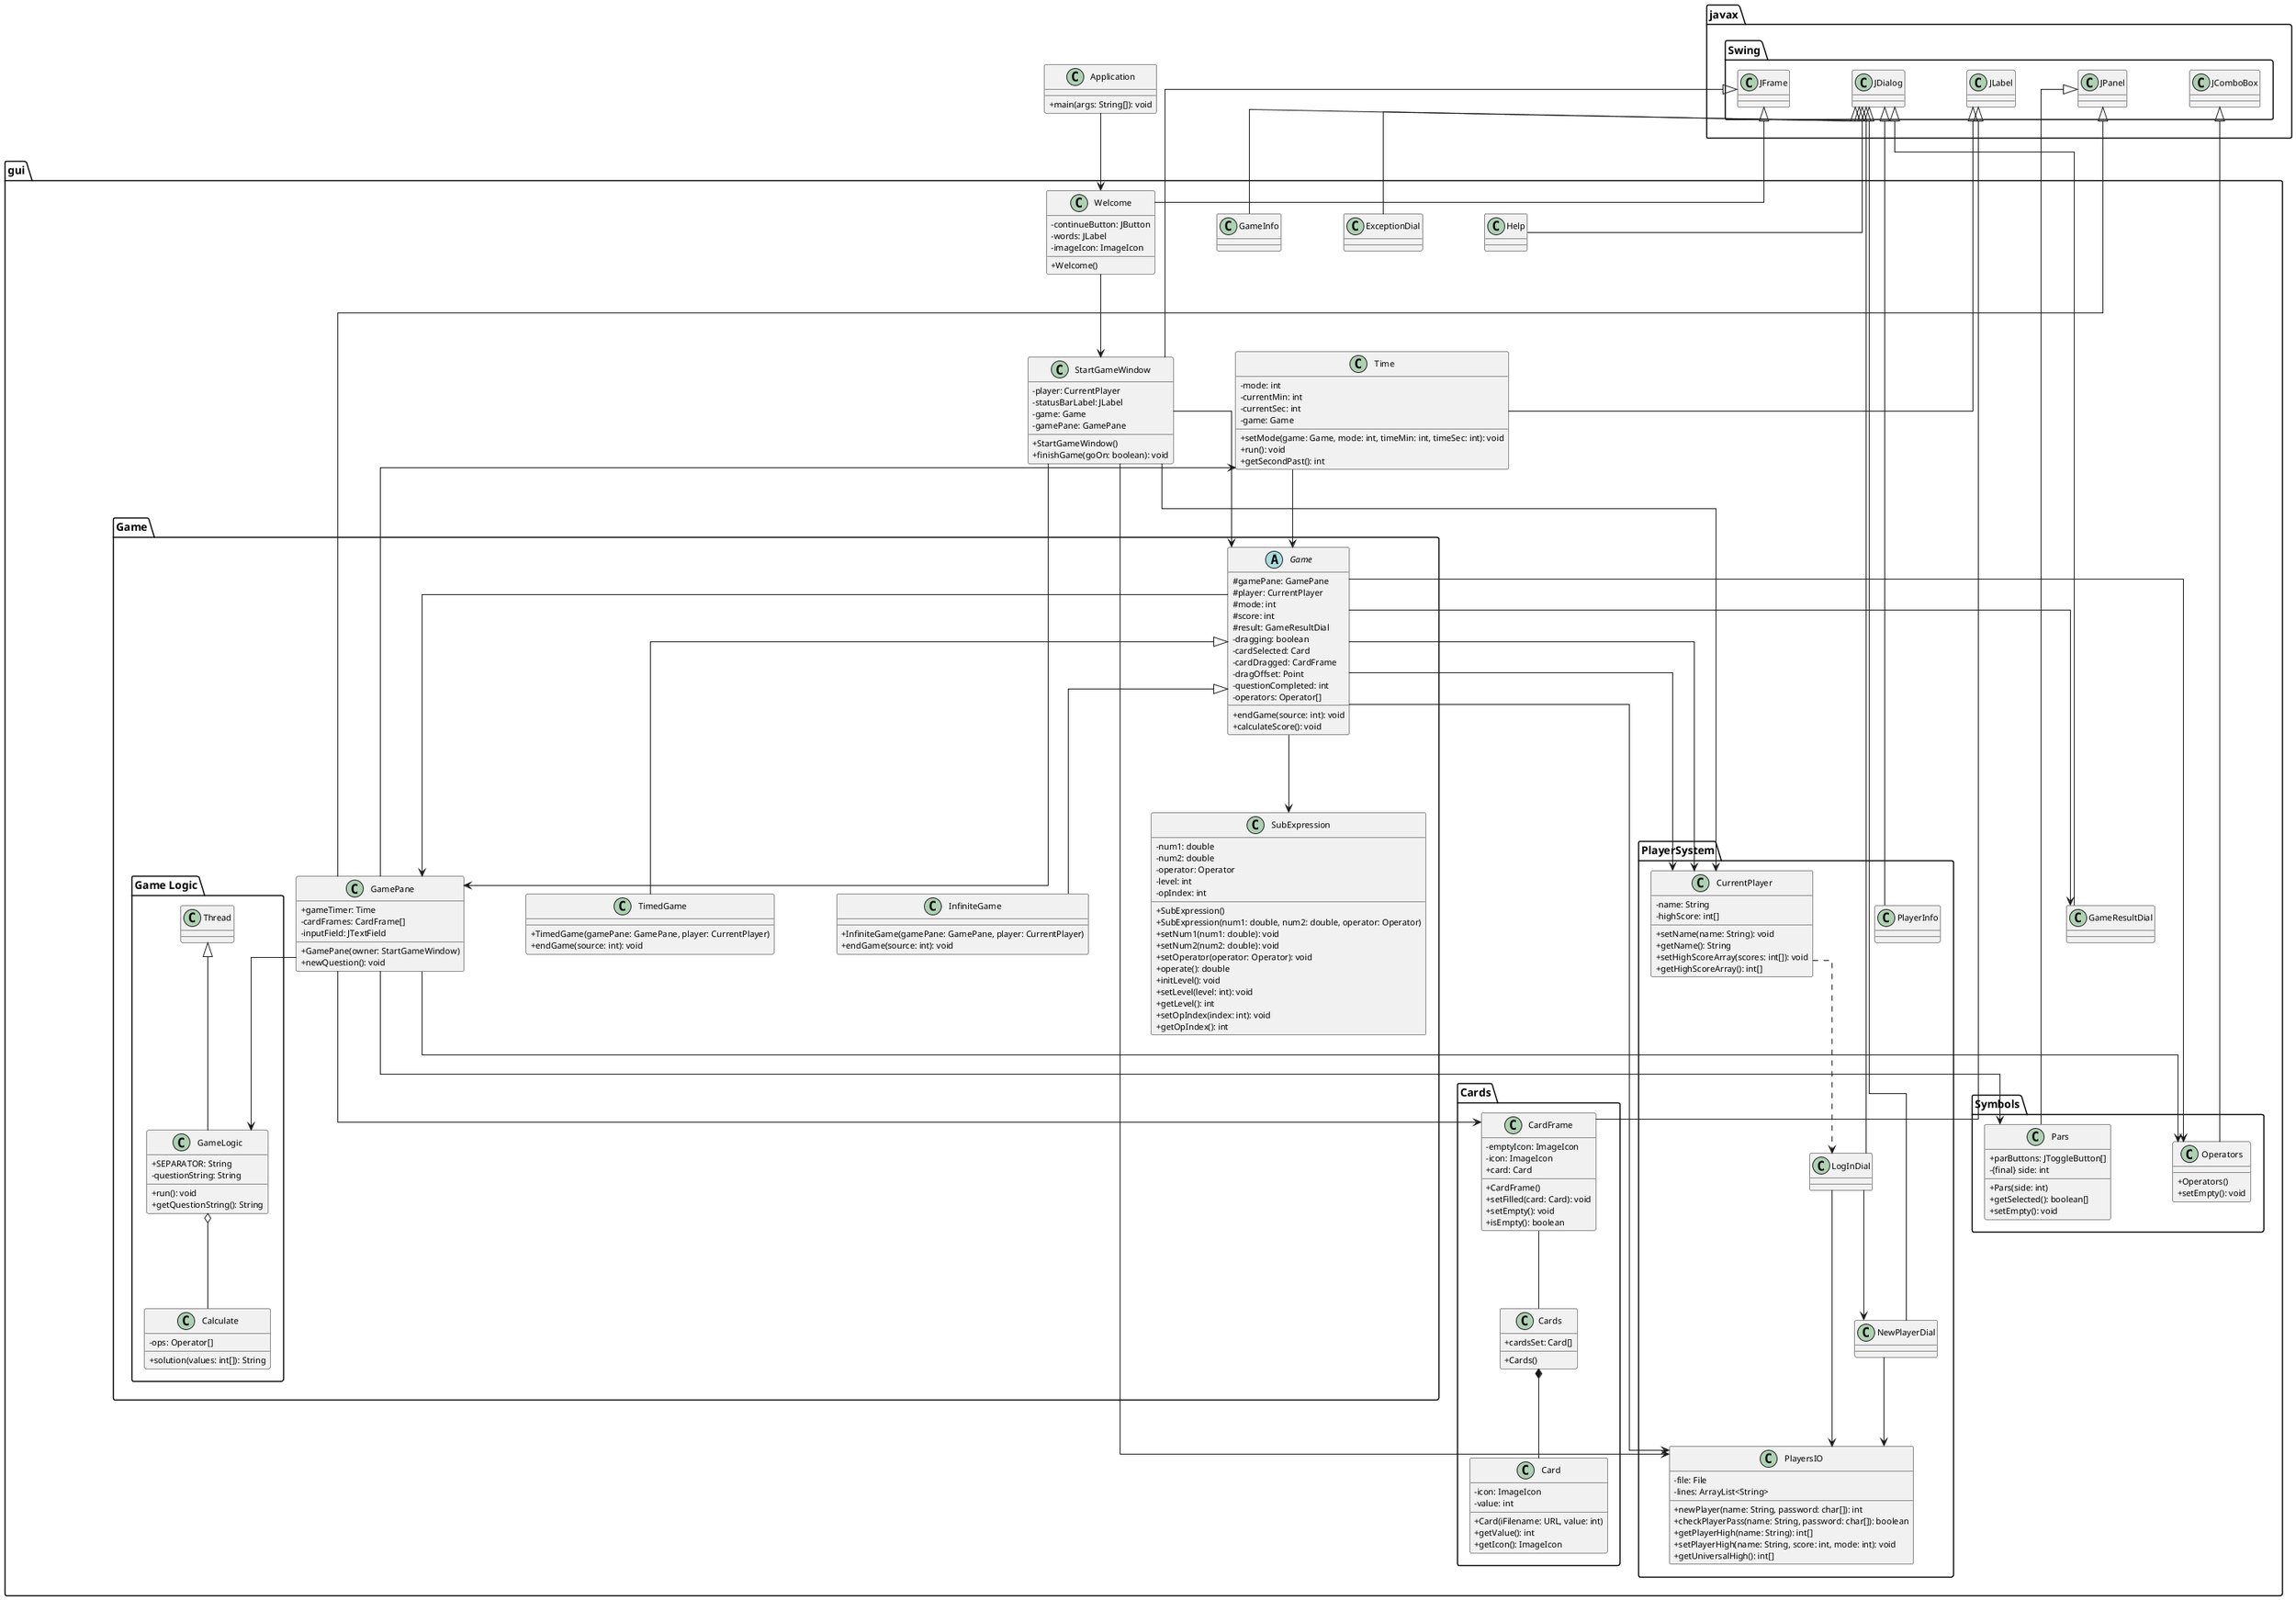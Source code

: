 @startuml
skinparam classAttributeIconSize 0
skinparam classFontSize 12
skinparam classAttributeFontSize 11
skinparam classMethodFontSize 11
skinparam nodesep 80
skinparam ranksep 100
skinparam linetype ortho

class Application {
    +main(args: String[]): void
}

package "javax.Swing"{
class JLabel
class JFrame
class JDialog
class JPanel
class JComboBox
}


package "gui" {
package "PlayerSystem" {
    class CurrentPlayer {
        -name: String
        -highScore: int[]
        +setName(name: String): void
        +getName(): String
        +setHighScoreArray(scores: int[]): void
        +getHighScoreArray(): int[]
    }
    class PlayersIO {
        -file: File
        -lines: ArrayList<String>
        +newPlayer(name: String, password: char[]): int
        +checkPlayerPass(name: String, password: char[]): boolean
        +getPlayerHigh(name: String): int[]
        +setPlayerHigh(name: String, score: int, mode: int): void
        +getUniversalHigh(): int[]
    }
    class LogInDial extends javax.Swing.JDialog
    class NewPlayerDial extends javax.Swing.JDialog
    class PlayerInfo extends javax.Swing.JDialog
    LogInDial --> PlayersIO
    CurrentPlayer ..> LogInDial
    LogInDial --> NewPlayerDial
    NewPlayerDial --> PlayersIO

}

    package "Cards" {
        class Cards {
            +cardsSet: Card[]
            +Cards()
        }

        class Card {
            -icon: ImageIcon
            -value: int
            +Card(iFilename: URL, value: int)
            +getValue(): int
            +getIcon(): ImageIcon
        }

        class CardFrame extends javax.Swing.JLabel {
            -emptyIcon: ImageIcon
            -icon: ImageIcon
            +card: Card
            +CardFrame()
            +setFilled(card: Card): void
            +setEmpty(): void
            +isEmpty(): boolean
        }
        CardFrame -- Cards
        Cards *-- Card
    }

    package "Game"{
        package "Game Logic" {
            class GameLogic extends Thread {
                            +SEPARATOR: String
                            -questionString: String
                            +run(): void
                            +getQuestionString(): String
                        }
            class Calculate {
                -ops: Operator[]
                +solution(values: int[]): String
                }
        }


            abstract class Game {
                #gamePane: GamePane
                #player: CurrentPlayer
                #mode: int
                #score: int
                #result: GameResultDial
                -dragging: boolean
                -cardSelected: Card
                -cardDragged: CardFrame
                -dragOffset: Point
                -questionCompleted: int
                -operators: Operator[]
                +endGame(source: int): void
                +calculateScore(): void
            }

            class TimedGame extends Game {
                +TimedGame(gamePane: GamePane, player: CurrentPlayer)
                +endGame(source: int): void
            }

            class InfiniteGame extends Game {
                +InfiniteGame(gamePane: GamePane, player: CurrentPlayer)
                +endGame(source: int): void
            }

            class GamePane extends javax.Swing.JPanel {
                +gameTimer: Time
                -cardFrames: CardFrame[]
                -inputField: JTextField
                +GamePane(owner: StartGameWindow)
                +newQuestion(): void
            }

            class SubExpression {
                -num1: double
                -num2: double
                -operator: Operator
                -level: int
                -opIndex: int
                +SubExpression()
                +SubExpression(num1: double, num2: double, operator: Operator)
                +setNum1(num1: double): void
                +setNum2(num2: double): void
                +setOperator(operator: Operator): void
                +operate(): double
                +initLevel(): void
                +setLevel(level: int): void
                +getLevel(): int
                +setOpIndex(index: int): void
                +getOpIndex(): int
            }



    gui.Game.Game --> gui.GameResultDial
    gui.Game.Game --> GamePane
    gui.Game.Game --> CurrentPlayer
    gui.Game.Game --> PlayersIO
    gui.Game.Game --> gui.Symbols.Operators
    gui.Game.Game --> gui.Game.SubExpression
    }

    class Welcome extends javax.Swing.JFrame {
        -continueButton: JButton
        -words: JLabel
        -imageIcon: ImageIcon
        +Welcome()
    }

    class StartGameWindow extends javax.Swing.JFrame {
        -player: CurrentPlayer
        -statusBarLabel: JLabel
        -game: Game
        -gamePane: GamePane
        +StartGameWindow()
        +finishGame(goOn: boolean): void
    }

    class GameResultDial extends javax.Swing.JDialog
    class GameInfo extends javax.Swing.JDialog
    class Help extends javax.Swing.JDialog
    class ExceptionDial extends javax.Swing.JDialog
    class Time extends javax.Swing.JLabel {
        -mode: int
        -currentMin: int
        -currentSec: int
        -game: Game
        +setMode(game: Game, mode: int, timeMin: int, timeSec: int): void
        +run(): void
        +getSecondPast(): int
    }
    package "Symbols"{
        class Operators extends javax.Swing.JComboBox {
                +Operators()
                +setEmpty(): void
            }
        class Pars extends javax.Swing.JPanel {
                +parButtons: JToggleButton[]
                -{final} side: int
                +Pars(side: int)
                +getSelected(): boolean[]
                +setEmpty(): void
            }
    }

}

' 聚合
GameLogic o-- Calculate




' 引用关系
Application --> Welcome
Welcome --> StartGameWindow
StartGameWindow --> gui.Game.Game
StartGameWindow --> GamePane
StartGameWindow --> CurrentPlayer
StartGameWindow --> PlayersIO

GamePane --> Time
GamePane --> CardFrame
GamePane --> Operators
GamePane --> Pars
GamePane --> GameLogic
Time --> gui.Game.Game
gui.Game.Game --> CurrentPlayer


@enduml
